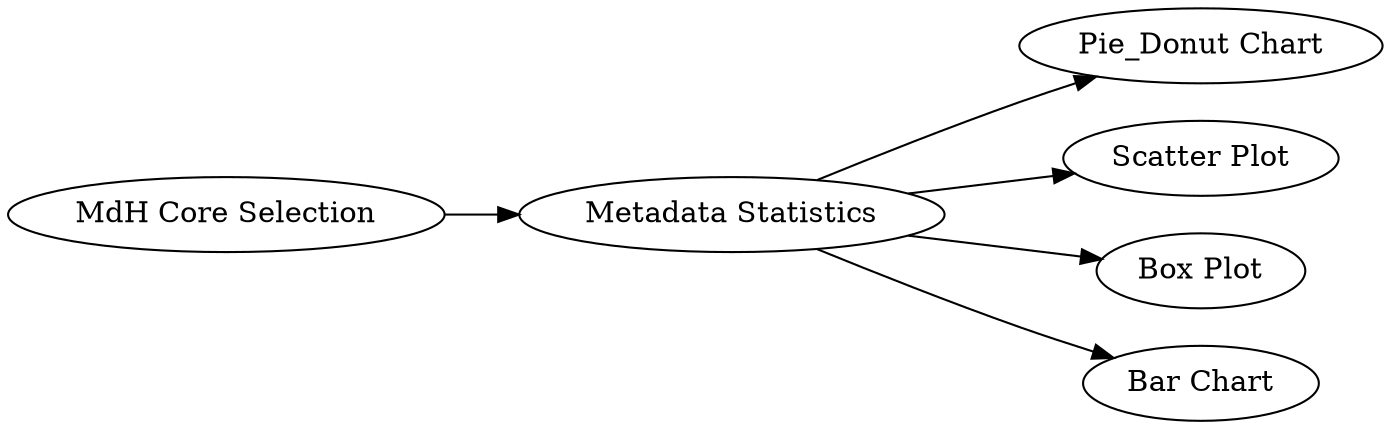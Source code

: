 digraph {
	36 -> 35
	35 -> 20
	35 -> 28
	35 -> 30
	35 -> 29
	20 [label="Pie_Donut Chart"]
	35 [label="Metadata Statistics"]
	29 [label="Bar Chart"]
	28 [label="Scatter Plot"]
	36 [label="MdH Core Selection"]
	30 [label="Box Plot"]
	rankdir=LR
}
